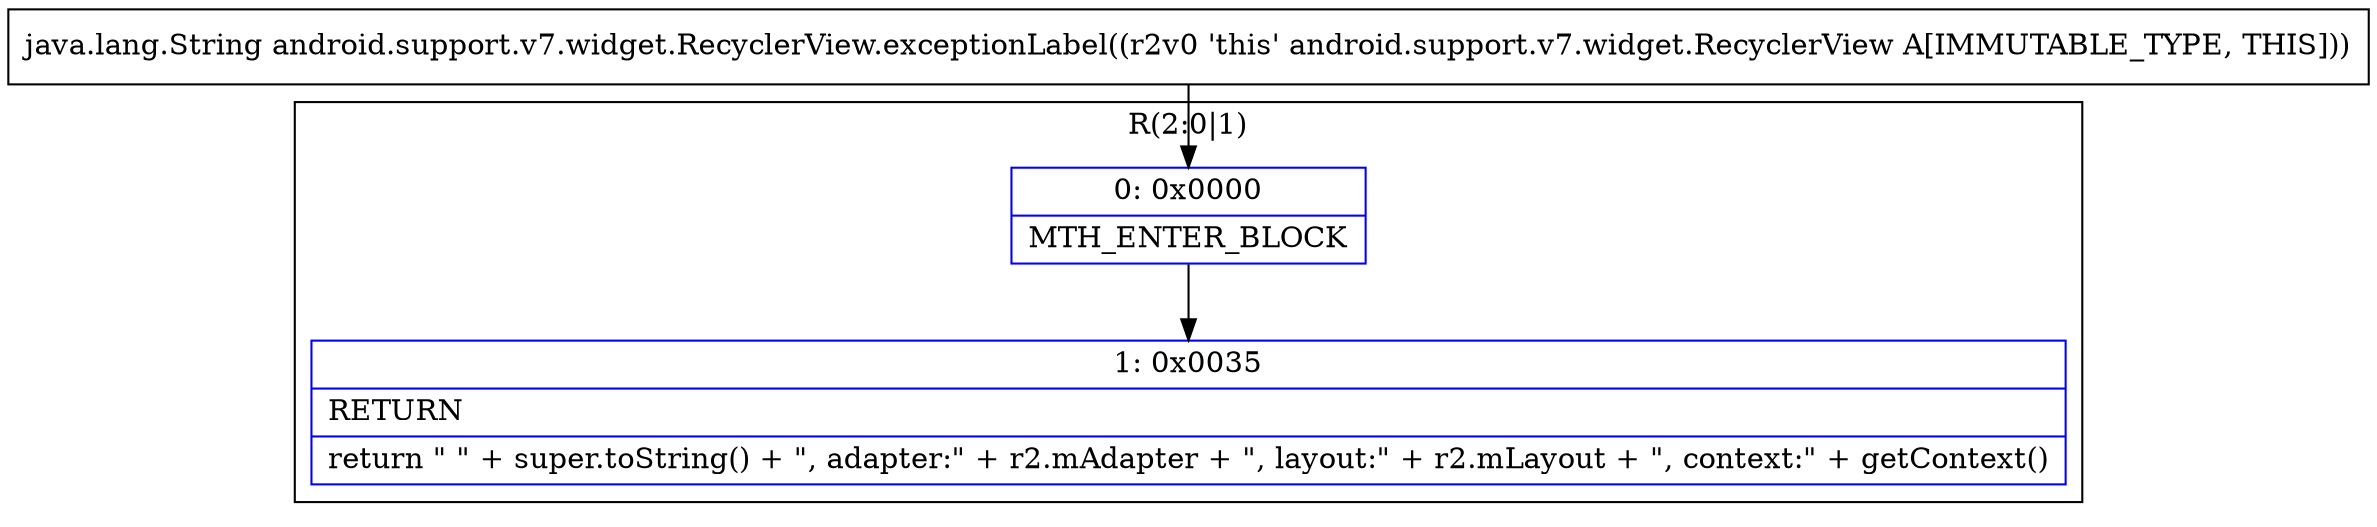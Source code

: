digraph "CFG forandroid.support.v7.widget.RecyclerView.exceptionLabel()Ljava\/lang\/String;" {
subgraph cluster_Region_969940111 {
label = "R(2:0|1)";
node [shape=record,color=blue];
Node_0 [shape=record,label="{0\:\ 0x0000|MTH_ENTER_BLOCK\l}"];
Node_1 [shape=record,label="{1\:\ 0x0035|RETURN\l|return \" \" + super.toString() + \", adapter:\" + r2.mAdapter + \", layout:\" + r2.mLayout + \", context:\" + getContext()\l}"];
}
MethodNode[shape=record,label="{java.lang.String android.support.v7.widget.RecyclerView.exceptionLabel((r2v0 'this' android.support.v7.widget.RecyclerView A[IMMUTABLE_TYPE, THIS])) }"];
MethodNode -> Node_0;
Node_0 -> Node_1;
}

